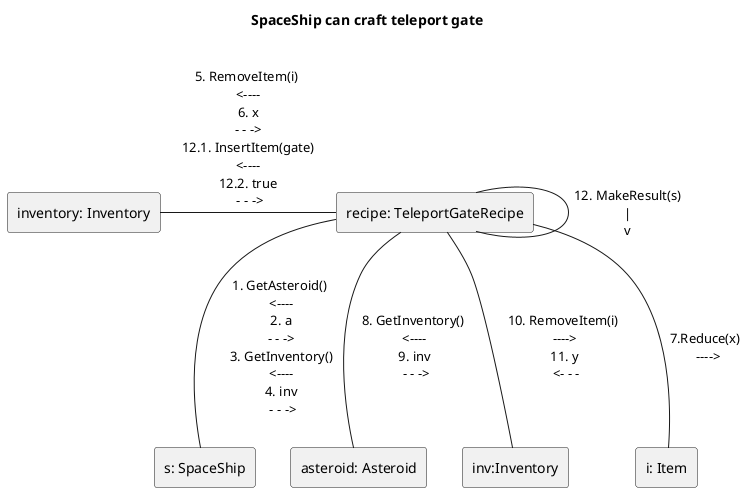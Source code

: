 @startuml
rectangle "recipe: TeleportGateRecipe" as recipe 
rectangle "s: SpaceShip" as s 
rectangle "inventory: Inventory" as inventory 
rectangle "asteroid: Asteroid" as asteroid
rectangle "inv:Inventory" as inv 
rectangle "i: Item" as i

title SpaceShip can craft teleport gate \n 

recipe -- s: 1. GetAsteroid() \n <---- \n 2. a \n - - -> \n 3. GetInventory() \n <---- \n 4. inv \n - - -> 


recipe -left- inventory: 5. RemoveItem(i) \n <---- \n 6. x \n - - -> \n 12.1. InsertItem(gate) \n <---- \n 12.2. true \n - - -> 

recipe -- i: 7.Reduce(x) \n ---->

recipe -- asteroid: 8. GetInventory() \n <---- \n 9. inv \n - - -> 

recipe -- inv: 10. RemoveItem(i) \n ----> \n 11. y \n <- - - 

recipe -down- recipe: 12. MakeResult(s)\n | \nv





@enduml